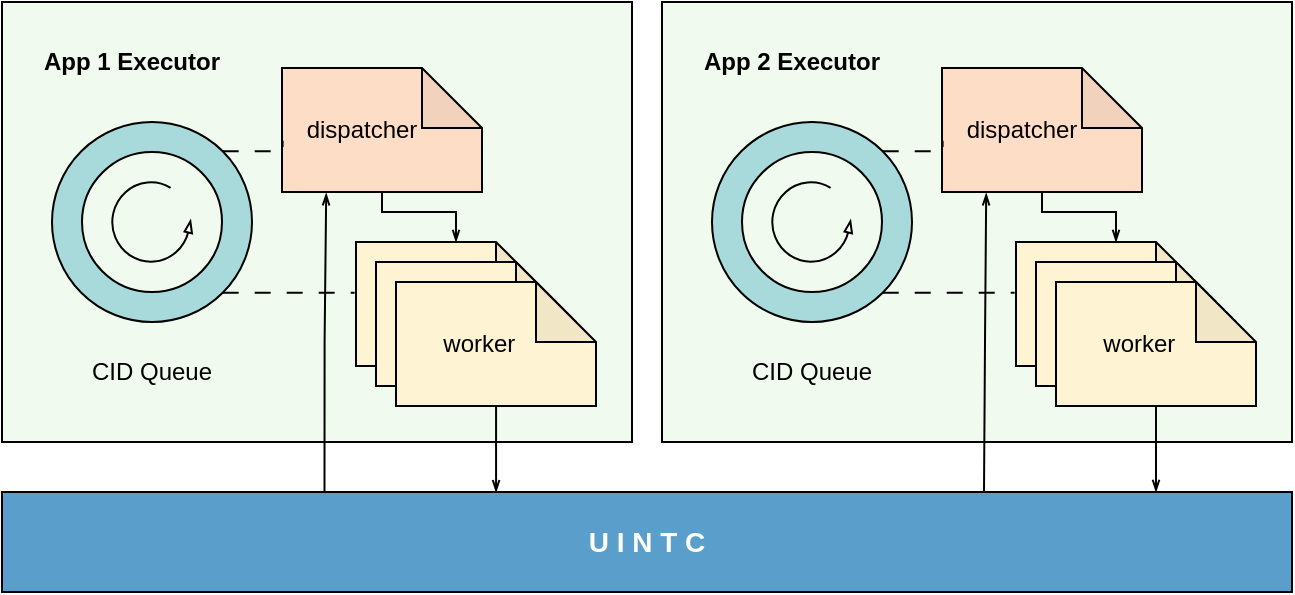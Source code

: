 <mxfile version="27.0.5">
  <diagram name="第 1 页" id="CWvmi0pR4gPikSm33wl5">
    <mxGraphModel dx="808" dy="563" grid="1" gridSize="10" guides="1" tooltips="1" connect="1" arrows="1" fold="1" page="1" pageScale="1" pageWidth="827" pageHeight="1169" math="0" shadow="0">
      <root>
        <mxCell id="0" />
        <mxCell id="1" parent="0" />
        <mxCell id="RqE1RSkYKXU-HLZhdDEa-39" value="" style="rounded=0;whiteSpace=wrap;html=1;fillColor=#F1FAEE;" vertex="1" parent="1">
          <mxGeometry x="140" y="125" width="315" height="220" as="geometry" />
        </mxCell>
        <mxCell id="RqE1RSkYKXU-HLZhdDEa-33" value="" style="ellipse;whiteSpace=wrap;html=1;aspect=fixed;movable=1;resizable=1;rotatable=1;deletable=1;editable=1;locked=0;connectable=1;fillColor=#A8DADC;" vertex="1" parent="1">
          <mxGeometry x="165" y="185" width="100" height="100" as="geometry" />
        </mxCell>
        <mxCell id="RqE1RSkYKXU-HLZhdDEa-30" value="" style="ellipse;whiteSpace=wrap;html=1;aspect=fixed;fillColor=#F1FAEE;" vertex="1" parent="1">
          <mxGeometry x="180" y="200" width="70" height="70" as="geometry" />
        </mxCell>
        <mxCell id="RqE1RSkYKXU-HLZhdDEa-26" value="dispatcher&amp;nbsp; &amp;nbsp; &amp;nbsp;&amp;nbsp;" style="shape=note;whiteSpace=wrap;html=1;backgroundOutline=1;darkOpacity=0.05;fillColor=#FEDDC7;" vertex="1" parent="1">
          <mxGeometry x="280" y="158" width="100" height="62" as="geometry" />
        </mxCell>
        <mxCell id="RqE1RSkYKXU-HLZhdDEa-27" value="worker" style="shape=note;whiteSpace=wrap;html=1;backgroundOutline=1;darkOpacity=0.05;fillColor=#FEF3D2;" vertex="1" parent="1">
          <mxGeometry x="317" y="245" width="100" height="62" as="geometry" />
        </mxCell>
        <mxCell id="RqE1RSkYKXU-HLZhdDEa-28" value="worker" style="shape=note;whiteSpace=wrap;html=1;backgroundOutline=1;darkOpacity=0.05;fillColor=#FEF3D2;" vertex="1" parent="1">
          <mxGeometry x="327" y="255" width="100" height="62" as="geometry" />
        </mxCell>
        <mxCell id="RqE1RSkYKXU-HLZhdDEa-29" value="worker&amp;nbsp; &amp;nbsp; &amp;nbsp;" style="shape=note;whiteSpace=wrap;html=1;backgroundOutline=1;darkOpacity=0.05;fillColor=#FEF3D2;" vertex="1" parent="1">
          <mxGeometry x="337" y="265" width="100" height="62" as="geometry" />
        </mxCell>
        <mxCell id="RqE1RSkYKXU-HLZhdDEa-31" value="" style="verticalLabelPosition=bottom;html=1;verticalAlign=top;strokeWidth=1;shape=mxgraph.lean_mapping.physical_pull;pointerEvents=1;aspect=fixed;" vertex="1" parent="1">
          <mxGeometry x="195" y="215" width="40" height="40" as="geometry" />
        </mxCell>
        <mxCell id="RqE1RSkYKXU-HLZhdDEa-35" value="CID Queue" style="text;strokeColor=none;align=center;fillColor=none;html=1;verticalAlign=middle;whiteSpace=wrap;rounded=0;" vertex="1" parent="1">
          <mxGeometry x="180" y="295" width="70" height="30" as="geometry" />
        </mxCell>
        <mxCell id="RqE1RSkYKXU-HLZhdDEa-36" style="edgeStyle=orthogonalEdgeStyle;rounded=0;orthogonalLoop=1;jettySize=auto;html=1;exitX=1;exitY=0;exitDx=0;exitDy=0;entryX=0.003;entryY=0.587;entryDx=0;entryDy=0;entryPerimeter=0;dashed=1;dashPattern=8 8;strokeWidth=1;endArrow=none;startFill=0;endFill=0;endSize=4;" edge="1" parent="1" source="RqE1RSkYKXU-HLZhdDEa-33" target="RqE1RSkYKXU-HLZhdDEa-26">
          <mxGeometry relative="1" as="geometry" />
        </mxCell>
        <mxCell id="RqE1RSkYKXU-HLZhdDEa-37" style="edgeStyle=orthogonalEdgeStyle;rounded=0;orthogonalLoop=1;jettySize=auto;html=1;exitX=1;exitY=1;exitDx=0;exitDy=0;entryX=-0.007;entryY=0.409;entryDx=0;entryDy=0;entryPerimeter=0;dashed=1;dashPattern=8 8;strokeWidth=1;endArrow=none;startFill=0;endFill=0;endSize=4;" edge="1" parent="1" source="RqE1RSkYKXU-HLZhdDEa-33" target="RqE1RSkYKXU-HLZhdDEa-27">
          <mxGeometry relative="1" as="geometry">
            <mxPoint x="340" y="270" as="targetPoint" />
          </mxGeometry>
        </mxCell>
        <mxCell id="RqE1RSkYKXU-HLZhdDEa-51" value="&lt;font style=&quot;font-size: 14px;&quot;&gt;U I N T C&lt;/font&gt;" style="rounded=0;whiteSpace=wrap;html=1;fontStyle=1;fillColor=#5A9ECB;fontColor=#FEFFFA;" vertex="1" parent="1">
          <mxGeometry x="140" y="370" width="645" height="50" as="geometry" />
        </mxCell>
        <mxCell id="RqE1RSkYKXU-HLZhdDEa-71" style="edgeStyle=orthogonalEdgeStyle;rounded=0;orthogonalLoop=1;jettySize=auto;html=1;entryX=0.5;entryY=0;entryDx=0;entryDy=0;entryPerimeter=0;endArrow=openThin;endFill=0;strokeWidth=1;endSize=4;" edge="1" parent="1" source="RqE1RSkYKXU-HLZhdDEa-26" target="RqE1RSkYKXU-HLZhdDEa-27">
          <mxGeometry relative="1" as="geometry">
            <Array as="points">
              <mxPoint x="330" y="230" />
              <mxPoint x="367" y="230" />
            </Array>
          </mxGeometry>
        </mxCell>
        <mxCell id="RqE1RSkYKXU-HLZhdDEa-72" style="edgeStyle=orthogonalEdgeStyle;rounded=0;orthogonalLoop=1;jettySize=auto;html=1;entryX=0.383;entryY=0.002;entryDx=0;entryDy=0;entryPerimeter=0;endArrow=openThin;endFill=0;strokeWidth=1;endSize=4;" edge="1" parent="1" source="RqE1RSkYKXU-HLZhdDEa-29" target="RqE1RSkYKXU-HLZhdDEa-51">
          <mxGeometry relative="1" as="geometry" />
        </mxCell>
        <mxCell id="RqE1RSkYKXU-HLZhdDEa-87" value="App 1 Executor" style="text;strokeColor=none;align=center;fillColor=none;html=1;verticalAlign=middle;whiteSpace=wrap;rounded=0;fontStyle=1" vertex="1" parent="1">
          <mxGeometry x="150" y="140" width="110" height="30" as="geometry" />
        </mxCell>
        <mxCell id="RqE1RSkYKXU-HLZhdDEa-90" style="edgeStyle=orthogonalEdgeStyle;rounded=0;orthogonalLoop=1;jettySize=auto;html=1;endArrow=openThin;endFill=0;strokeWidth=1;endSize=4;exitX=0.25;exitY=0;exitDx=0;exitDy=0;entryX=0.221;entryY=1.01;entryDx=0;entryDy=0;entryPerimeter=0;" edge="1" parent="1" source="RqE1RSkYKXU-HLZhdDEa-51" target="RqE1RSkYKXU-HLZhdDEa-26">
          <mxGeometry relative="1" as="geometry">
            <mxPoint x="397" y="337" as="sourcePoint" />
            <mxPoint x="300" y="230" as="targetPoint" />
          </mxGeometry>
        </mxCell>
        <mxCell id="RqE1RSkYKXU-HLZhdDEa-106" value="" style="rounded=0;whiteSpace=wrap;html=1;fillColor=#F1FAEE;" vertex="1" parent="1">
          <mxGeometry x="470" y="125" width="315" height="220" as="geometry" />
        </mxCell>
        <mxCell id="RqE1RSkYKXU-HLZhdDEa-107" value="" style="ellipse;whiteSpace=wrap;html=1;aspect=fixed;movable=1;resizable=1;rotatable=1;deletable=1;editable=1;locked=0;connectable=1;fillColor=#A8DADC;" vertex="1" parent="1">
          <mxGeometry x="495" y="185" width="100" height="100" as="geometry" />
        </mxCell>
        <mxCell id="RqE1RSkYKXU-HLZhdDEa-108" value="" style="ellipse;whiteSpace=wrap;html=1;aspect=fixed;fillColor=#F1FAEE;" vertex="1" parent="1">
          <mxGeometry x="510" y="200" width="70" height="70" as="geometry" />
        </mxCell>
        <mxCell id="RqE1RSkYKXU-HLZhdDEa-109" value="dispatcher&amp;nbsp; &amp;nbsp; &amp;nbsp;&amp;nbsp;" style="shape=note;whiteSpace=wrap;html=1;backgroundOutline=1;darkOpacity=0.05;fillColor=#FEDDC7;" vertex="1" parent="1">
          <mxGeometry x="610" y="158" width="100" height="62" as="geometry" />
        </mxCell>
        <mxCell id="RqE1RSkYKXU-HLZhdDEa-110" value="worker" style="shape=note;whiteSpace=wrap;html=1;backgroundOutline=1;darkOpacity=0.05;fillColor=#FEF3D2;" vertex="1" parent="1">
          <mxGeometry x="647" y="245" width="100" height="62" as="geometry" />
        </mxCell>
        <mxCell id="RqE1RSkYKXU-HLZhdDEa-111" value="worker" style="shape=note;whiteSpace=wrap;html=1;backgroundOutline=1;darkOpacity=0.05;fillColor=#FEF3D2;" vertex="1" parent="1">
          <mxGeometry x="657" y="255" width="100" height="62" as="geometry" />
        </mxCell>
        <mxCell id="RqE1RSkYKXU-HLZhdDEa-112" value="worker&amp;nbsp; &amp;nbsp; &amp;nbsp;" style="shape=note;whiteSpace=wrap;html=1;backgroundOutline=1;darkOpacity=0.05;fillColor=#FEF3D2;" vertex="1" parent="1">
          <mxGeometry x="667" y="265" width="100" height="62" as="geometry" />
        </mxCell>
        <mxCell id="RqE1RSkYKXU-HLZhdDEa-113" value="" style="verticalLabelPosition=bottom;html=1;verticalAlign=top;strokeWidth=1;shape=mxgraph.lean_mapping.physical_pull;pointerEvents=1;aspect=fixed;" vertex="1" parent="1">
          <mxGeometry x="525" y="215" width="40" height="40" as="geometry" />
        </mxCell>
        <mxCell id="RqE1RSkYKXU-HLZhdDEa-114" value="CID Queue" style="text;strokeColor=none;align=center;fillColor=none;html=1;verticalAlign=middle;whiteSpace=wrap;rounded=0;" vertex="1" parent="1">
          <mxGeometry x="510" y="295" width="70" height="30" as="geometry" />
        </mxCell>
        <mxCell id="RqE1RSkYKXU-HLZhdDEa-115" style="edgeStyle=orthogonalEdgeStyle;rounded=0;orthogonalLoop=1;jettySize=auto;html=1;exitX=1;exitY=0;exitDx=0;exitDy=0;entryX=0.003;entryY=0.587;entryDx=0;entryDy=0;entryPerimeter=0;dashed=1;dashPattern=8 8;strokeWidth=1;endArrow=none;startFill=0;endFill=0;endSize=4;" edge="1" parent="1" source="RqE1RSkYKXU-HLZhdDEa-107" target="RqE1RSkYKXU-HLZhdDEa-109">
          <mxGeometry relative="1" as="geometry" />
        </mxCell>
        <mxCell id="RqE1RSkYKXU-HLZhdDEa-116" style="edgeStyle=orthogonalEdgeStyle;rounded=0;orthogonalLoop=1;jettySize=auto;html=1;exitX=1;exitY=1;exitDx=0;exitDy=0;entryX=-0.007;entryY=0.409;entryDx=0;entryDy=0;entryPerimeter=0;dashed=1;dashPattern=8 8;strokeWidth=1;endArrow=none;startFill=0;endFill=0;endSize=4;" edge="1" parent="1" source="RqE1RSkYKXU-HLZhdDEa-107" target="RqE1RSkYKXU-HLZhdDEa-110">
          <mxGeometry relative="1" as="geometry">
            <mxPoint x="670" y="270" as="targetPoint" />
          </mxGeometry>
        </mxCell>
        <mxCell id="RqE1RSkYKXU-HLZhdDEa-117" style="edgeStyle=orthogonalEdgeStyle;rounded=0;orthogonalLoop=1;jettySize=auto;html=1;entryX=0.5;entryY=0;entryDx=0;entryDy=0;entryPerimeter=0;endArrow=openThin;endFill=0;strokeWidth=1;endSize=4;" edge="1" parent="1" source="RqE1RSkYKXU-HLZhdDEa-109" target="RqE1RSkYKXU-HLZhdDEa-110">
          <mxGeometry relative="1" as="geometry">
            <Array as="points">
              <mxPoint x="660" y="230" />
              <mxPoint x="697" y="230" />
            </Array>
          </mxGeometry>
        </mxCell>
        <mxCell id="RqE1RSkYKXU-HLZhdDEa-118" style="edgeStyle=orthogonalEdgeStyle;rounded=0;orthogonalLoop=1;jettySize=auto;html=1;entryX=0.383;entryY=0.002;entryDx=0;entryDy=0;entryPerimeter=0;endArrow=openThin;endFill=0;strokeWidth=1;endSize=4;" edge="1" parent="1" source="RqE1RSkYKXU-HLZhdDEa-112">
          <mxGeometry relative="1" as="geometry">
            <mxPoint x="717" y="370" as="targetPoint" />
          </mxGeometry>
        </mxCell>
        <mxCell id="RqE1RSkYKXU-HLZhdDEa-119" value="App 2 Executor" style="text;strokeColor=none;align=center;fillColor=none;html=1;verticalAlign=middle;whiteSpace=wrap;rounded=0;fontStyle=1" vertex="1" parent="1">
          <mxGeometry x="480" y="140" width="110" height="30" as="geometry" />
        </mxCell>
        <mxCell id="RqE1RSkYKXU-HLZhdDEa-120" style="edgeStyle=orthogonalEdgeStyle;rounded=0;orthogonalLoop=1;jettySize=auto;html=1;endArrow=openThin;endFill=0;strokeWidth=1;endSize=4;exitX=0.25;exitY=0;exitDx=0;exitDy=0;entryX=0.221;entryY=1.01;entryDx=0;entryDy=0;entryPerimeter=0;" edge="1" parent="1" target="RqE1RSkYKXU-HLZhdDEa-109">
          <mxGeometry relative="1" as="geometry">
            <mxPoint x="631" y="370" as="sourcePoint" />
            <mxPoint x="630" y="230" as="targetPoint" />
          </mxGeometry>
        </mxCell>
      </root>
    </mxGraphModel>
  </diagram>
</mxfile>
